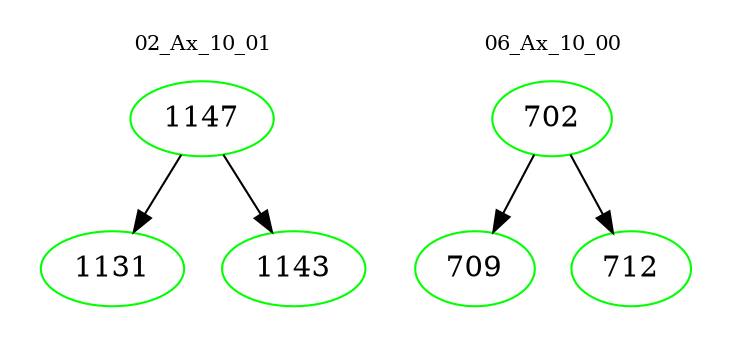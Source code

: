 digraph{
subgraph cluster_0 {
color = white
label = "02_Ax_10_01";
fontsize=10;
T0_1147 [label="1147", color="green"]
T0_1147 -> T0_1131 [color="black"]
T0_1131 [label="1131", color="green"]
T0_1147 -> T0_1143 [color="black"]
T0_1143 [label="1143", color="green"]
}
subgraph cluster_1 {
color = white
label = "06_Ax_10_00";
fontsize=10;
T1_702 [label="702", color="green"]
T1_702 -> T1_709 [color="black"]
T1_709 [label="709", color="green"]
T1_702 -> T1_712 [color="black"]
T1_712 [label="712", color="green"]
}
}

